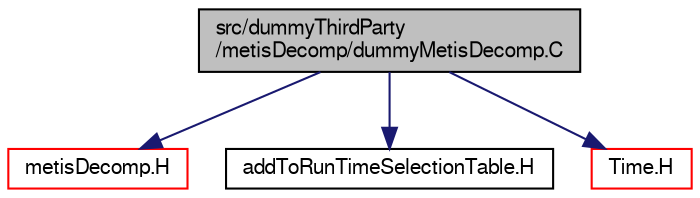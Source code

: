 digraph "src/dummyThirdParty/metisDecomp/dummyMetisDecomp.C"
{
  bgcolor="transparent";
  edge [fontname="FreeSans",fontsize="10",labelfontname="FreeSans",labelfontsize="10"];
  node [fontname="FreeSans",fontsize="10",shape=record];
  Node0 [label="src/dummyThirdParty\l/metisDecomp/dummyMetisDecomp.C",height=0.2,width=0.4,color="black", fillcolor="grey75", style="filled", fontcolor="black"];
  Node0 -> Node1 [color="midnightblue",fontsize="10",style="solid",fontname="FreeSans"];
  Node1 [label="metisDecomp.H",height=0.2,width=0.4,color="red",URL="$a13037.html"];
  Node0 -> Node224 [color="midnightblue",fontsize="10",style="solid",fontname="FreeSans"];
  Node224 [label="addToRunTimeSelectionTable.H",height=0.2,width=0.4,color="black",URL="$a09263.html",tooltip="Macros for easy insertion into run-time selection tables. "];
  Node0 -> Node225 [color="midnightblue",fontsize="10",style="solid",fontname="FreeSans"];
  Node225 [label="Time.H",height=0.2,width=0.4,color="red",URL="$a09311.html"];
}
